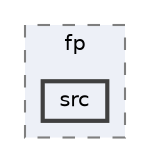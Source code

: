 digraph "/home/runner/work/fudge-www/fudge/lib/fp/src"
{
 // LATEX_PDF_SIZE
  bgcolor="transparent";
  edge [fontname=Helvetica,fontsize=10,labelfontname=Helvetica,labelfontsize=10];
  node [fontname=Helvetica,fontsize=10,shape=box,height=0.2,width=0.4];
  compound=true
  subgraph clusterdir_a2422c42ca5742c06bc883a07446234c {
    graph [ bgcolor="#edf0f7", pencolor="grey50", label="fp", fontname=Helvetica,fontsize=10 style="filled,dashed", URL="dir_a2422c42ca5742c06bc883a07446234c.html",tooltip=""]
  dir_0c6f8b08953d25fff642dbc0a6f120d0 [label="src", fillcolor="#edf0f7", color="grey25", style="filled,bold", URL="dir_0c6f8b08953d25fff642dbc0a6f120d0.html",tooltip=""];
  }
}
